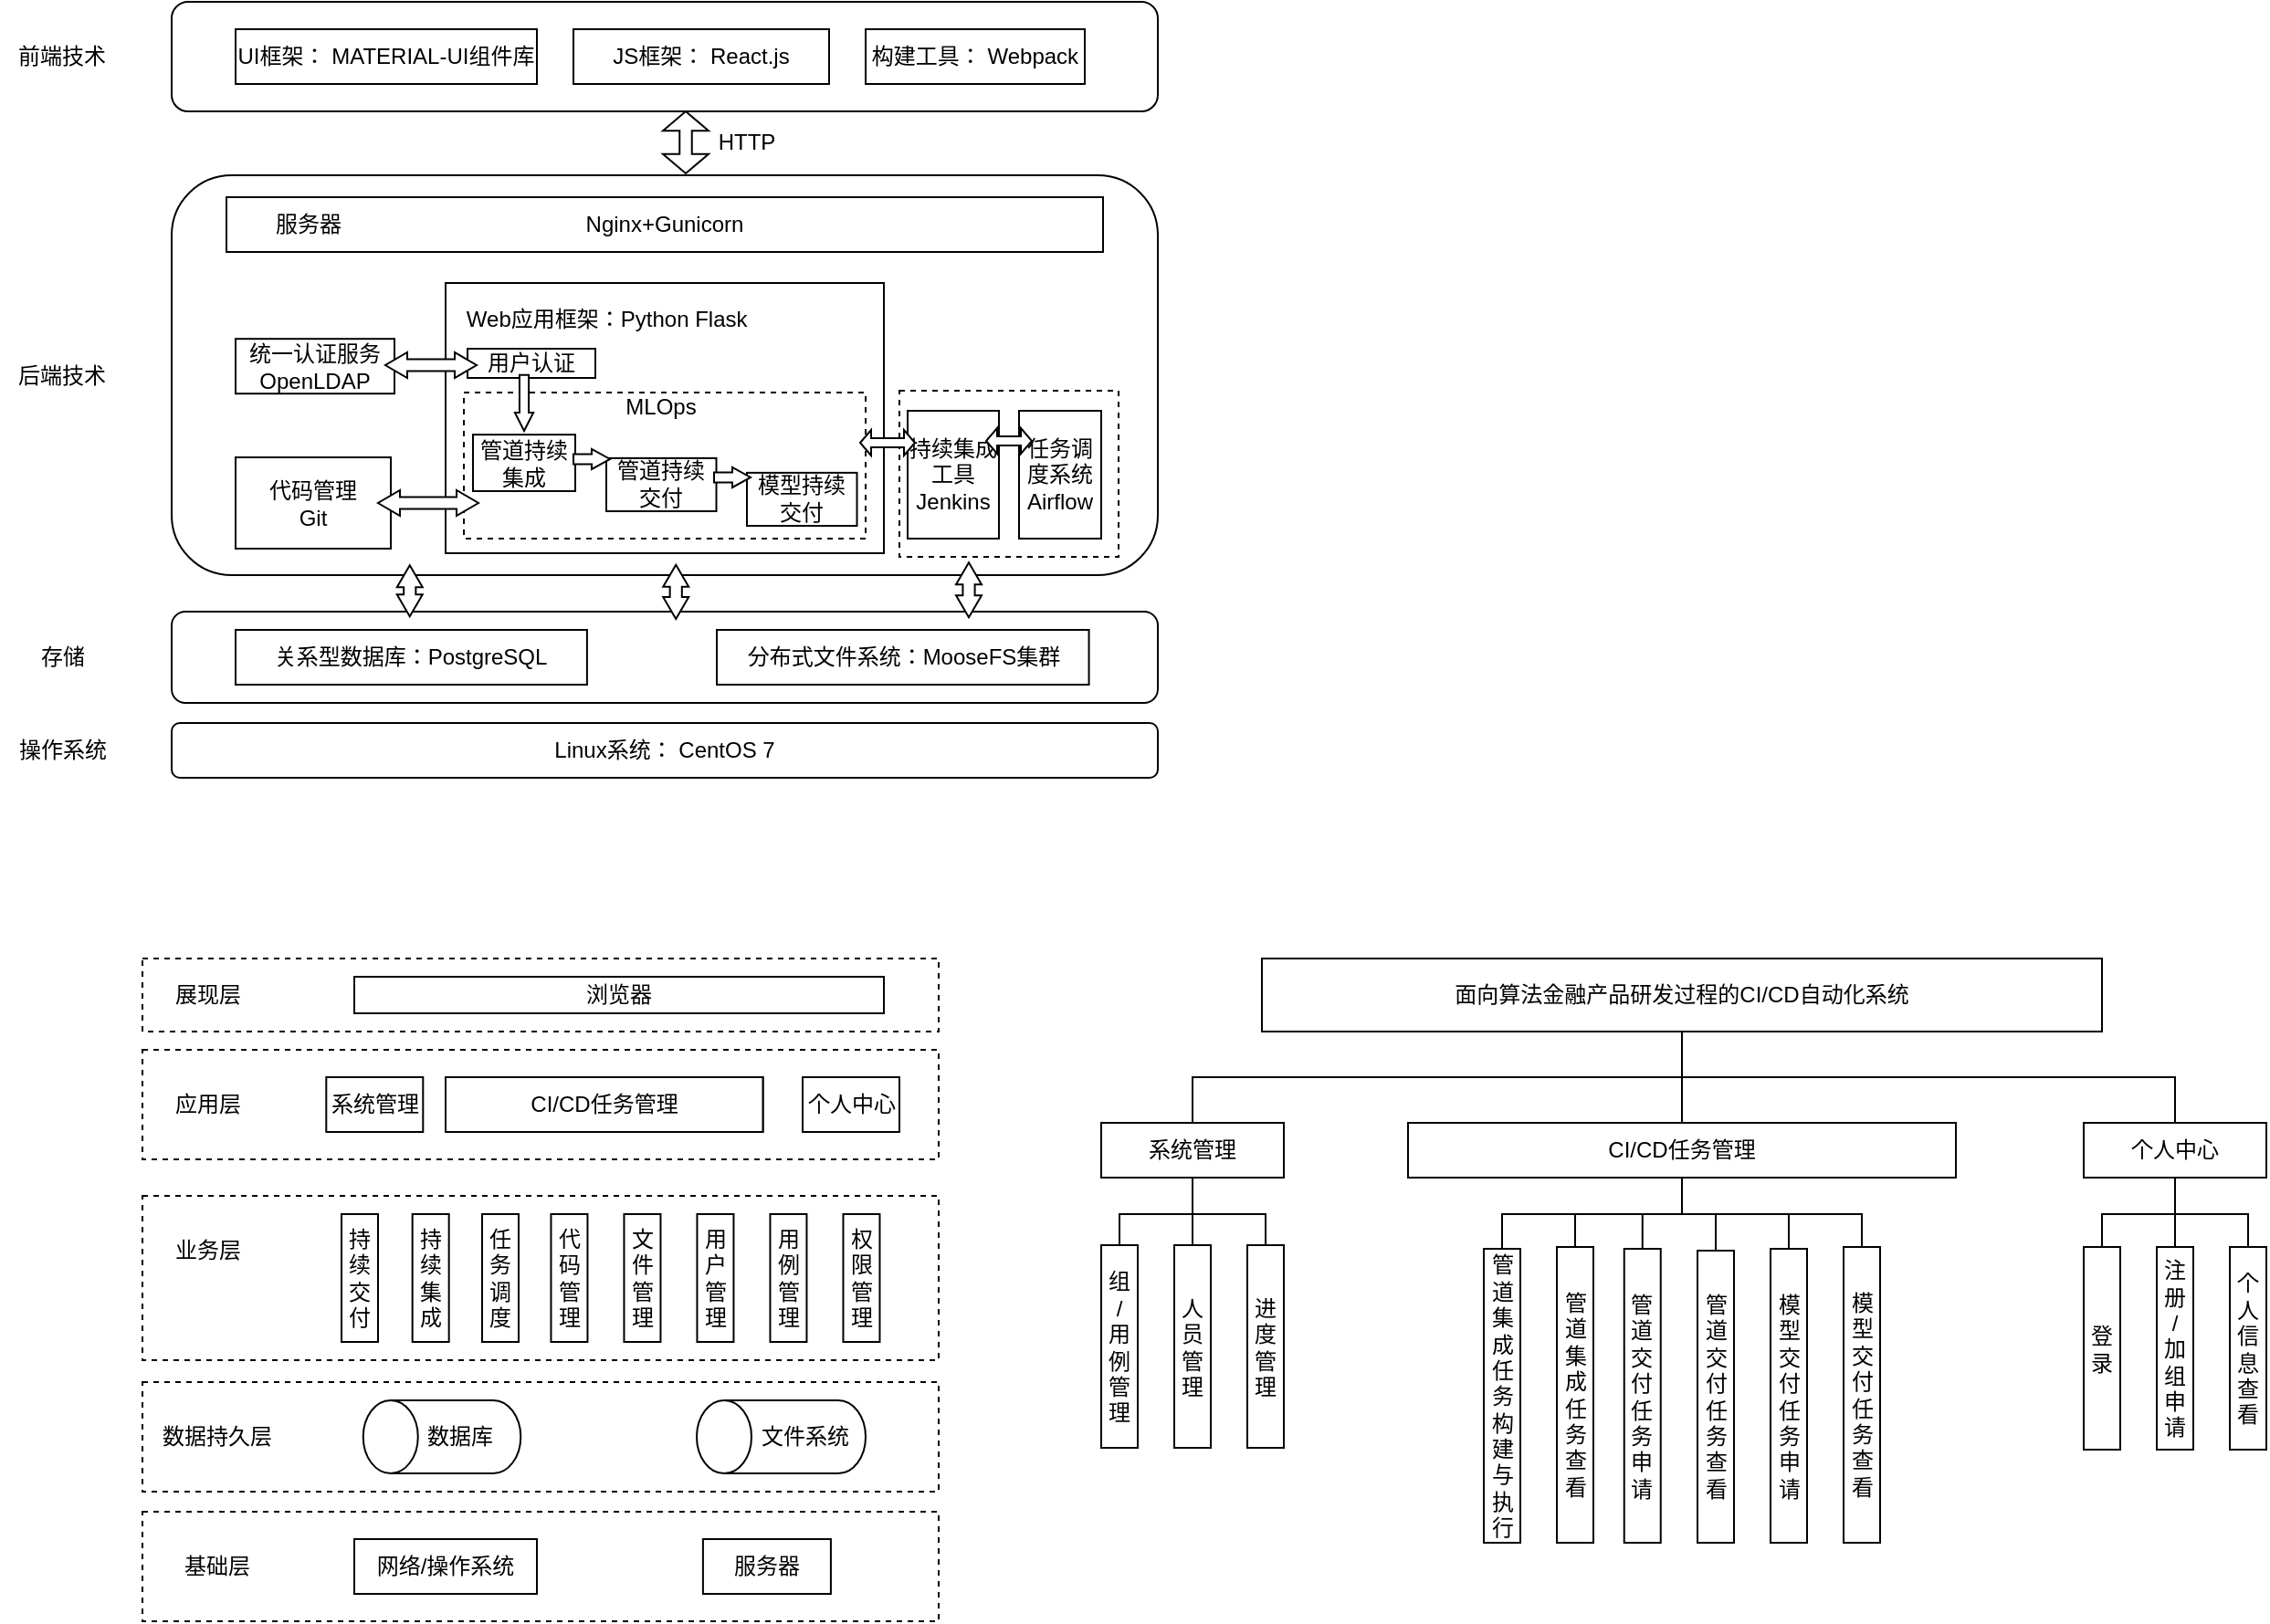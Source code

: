 <mxfile version="14.6.6" type="github">
  <diagram id="vNM15qeYT9EExKCgJNkL" name="第 1 页">
    <mxGraphModel dx="782" dy="437" grid="1" gridSize="10" guides="1" tooltips="1" connect="1" arrows="1" fold="1" page="1" pageScale="1" pageWidth="827" pageHeight="1169" math="0" shadow="0">
      <root>
        <mxCell id="0" />
        <mxCell id="1" parent="0" />
        <mxCell id="6xyBLph1M2rWBh-eGpku-9" value="" style="rounded=1;whiteSpace=wrap;html=1;" vertex="1" parent="1">
          <mxGeometry x="100" y="191" width="540" height="219" as="geometry" />
        </mxCell>
        <mxCell id="6xyBLph1M2rWBh-eGpku-51" value="" style="rounded=0;whiteSpace=wrap;html=1;dashed=1;" vertex="1" parent="1">
          <mxGeometry x="498.5" y="309" width="120" height="91" as="geometry" />
        </mxCell>
        <mxCell id="6xyBLph1M2rWBh-eGpku-11" value="" style="rounded=0;whiteSpace=wrap;html=1;" vertex="1" parent="1">
          <mxGeometry x="250" y="250" width="240" height="148" as="geometry" />
        </mxCell>
        <mxCell id="6xyBLph1M2rWBh-eGpku-48" value="" style="rounded=0;whiteSpace=wrap;html=1;dashed=1;" vertex="1" parent="1">
          <mxGeometry x="260" y="310" width="220" height="80" as="geometry" />
        </mxCell>
        <mxCell id="6xyBLph1M2rWBh-eGpku-1" value="" style="rounded=1;whiteSpace=wrap;html=1;" vertex="1" parent="1">
          <mxGeometry x="100" y="96" width="540" height="60" as="geometry" />
        </mxCell>
        <mxCell id="6xyBLph1M2rWBh-eGpku-2" value="前端技术" style="text;html=1;strokeColor=none;fillColor=none;align=center;verticalAlign=middle;whiteSpace=wrap;rounded=0;" vertex="1" parent="1">
          <mxGeometry x="15.0" y="116" width="50" height="20" as="geometry" />
        </mxCell>
        <mxCell id="6xyBLph1M2rWBh-eGpku-3" value="UI框架： MATERIAL-UI组件库" style="rounded=0;whiteSpace=wrap;html=1;" vertex="1" parent="1">
          <mxGeometry x="135" y="111" width="165" height="30" as="geometry" />
        </mxCell>
        <mxCell id="6xyBLph1M2rWBh-eGpku-4" value="JS框架： React.js" style="rounded=0;whiteSpace=wrap;html=1;" vertex="1" parent="1">
          <mxGeometry x="320" y="111" width="140" height="30" as="geometry" />
        </mxCell>
        <mxCell id="6xyBLph1M2rWBh-eGpku-7" value="" style="html=1;shadow=0;dashed=0;align=center;verticalAlign=middle;shape=mxgraph.arrows2.twoWayArrow;dy=0.73;dx=10.67;rotation=90;" vertex="1" parent="1">
          <mxGeometry x="364.5" y="160.5" width="34" height="25" as="geometry" />
        </mxCell>
        <mxCell id="6xyBLph1M2rWBh-eGpku-8" value="HTTP" style="text;html=1;strokeColor=none;fillColor=none;align=center;verticalAlign=middle;whiteSpace=wrap;rounded=0;" vertex="1" parent="1">
          <mxGeometry x="394.5" y="163" width="40" height="20" as="geometry" />
        </mxCell>
        <mxCell id="6xyBLph1M2rWBh-eGpku-10" value="Nginx+Gunicorn" style="rounded=0;whiteSpace=wrap;html=1;" vertex="1" parent="1">
          <mxGeometry x="130" y="203" width="480" height="30" as="geometry" />
        </mxCell>
        <mxCell id="6xyBLph1M2rWBh-eGpku-16" value="Web应用框架：Python Flask&amp;nbsp;" style="text;html=1;strokeColor=none;fillColor=none;align=center;verticalAlign=middle;whiteSpace=wrap;rounded=0;" vertex="1" parent="1">
          <mxGeometry x="255" y="260" width="170" height="20" as="geometry" />
        </mxCell>
        <mxCell id="6xyBLph1M2rWBh-eGpku-17" value="Linux系统： CentOS 7" style="rounded=1;whiteSpace=wrap;html=1;" vertex="1" parent="1">
          <mxGeometry x="100" y="491" width="540" height="30" as="geometry" />
        </mxCell>
        <mxCell id="6xyBLph1M2rWBh-eGpku-27" value="统一认证服务&lt;br&gt;OpenLDAP" style="rounded=0;whiteSpace=wrap;html=1;" vertex="1" parent="1">
          <mxGeometry x="135" y="280.6" width="87" height="30" as="geometry" />
        </mxCell>
        <mxCell id="6xyBLph1M2rWBh-eGpku-28" value="代码管理&lt;br&gt;Git" style="rounded=0;whiteSpace=wrap;html=1;" vertex="1" parent="1">
          <mxGeometry x="135" y="345.5" width="85" height="50" as="geometry" />
        </mxCell>
        <mxCell id="6xyBLph1M2rWBh-eGpku-29" value="操作系统" style="text;html=1;strokeColor=none;fillColor=none;align=center;verticalAlign=middle;whiteSpace=wrap;rounded=0;" vertex="1" parent="1">
          <mxGeometry x="12.5" y="496" width="55" height="20" as="geometry" />
        </mxCell>
        <mxCell id="6xyBLph1M2rWBh-eGpku-31" value="" style="html=1;shadow=0;dashed=0;align=center;verticalAlign=middle;shape=mxgraph.arrows2.twoWayArrow;dy=0.53;dx=12;rotation=0;" vertex="1" parent="1">
          <mxGeometry x="213" y="363.5" width="55" height="14" as="geometry" />
        </mxCell>
        <mxCell id="6xyBLph1M2rWBh-eGpku-32" value="任务调度系统&lt;br&gt;Airflow" style="rounded=0;whiteSpace=wrap;html=1;" vertex="1" parent="1">
          <mxGeometry x="564" y="320" width="45" height="70" as="geometry" />
        </mxCell>
        <mxCell id="6xyBLph1M2rWBh-eGpku-33" value="持续集成工具&lt;br&gt;Jenkins" style="rounded=0;whiteSpace=wrap;html=1;" vertex="1" parent="1">
          <mxGeometry x="503" y="320" width="50" height="70" as="geometry" />
        </mxCell>
        <mxCell id="6xyBLph1M2rWBh-eGpku-34" value="" style="html=1;shadow=0;dashed=0;align=center;verticalAlign=middle;shape=mxgraph.arrows2.twoWayArrow;dy=0.64;dx=6;rotation=0;" vertex="1" parent="1">
          <mxGeometry x="477" y="330.5" width="30" height="14" as="geometry" />
        </mxCell>
        <mxCell id="6xyBLph1M2rWBh-eGpku-36" value="服务器" style="text;html=1;strokeColor=none;fillColor=none;align=center;verticalAlign=middle;whiteSpace=wrap;rounded=0;" vertex="1" parent="1">
          <mxGeometry x="155" y="208" width="40" height="20" as="geometry" />
        </mxCell>
        <mxCell id="6xyBLph1M2rWBh-eGpku-37" value="用户认证" style="rounded=0;whiteSpace=wrap;html=1;" vertex="1" parent="1">
          <mxGeometry x="262" y="286" width="70" height="16" as="geometry" />
        </mxCell>
        <mxCell id="6xyBLph1M2rWBh-eGpku-39" value="" style="html=1;shadow=0;dashed=0;align=center;verticalAlign=middle;shape=mxgraph.arrows2.arrow;dy=0.5;dx=10;notch=0;rotation=90;" vertex="1" parent="1">
          <mxGeometry x="277.65" y="310.6" width="30.7" height="10.13" as="geometry" />
        </mxCell>
        <mxCell id="6xyBLph1M2rWBh-eGpku-42" value="管道持续集成" style="rounded=0;whiteSpace=wrap;html=1;" vertex="1" parent="1">
          <mxGeometry x="265" y="333.07" width="56" height="30.93" as="geometry" />
        </mxCell>
        <mxCell id="6xyBLph1M2rWBh-eGpku-43" value="管道持续&lt;br&gt;交付" style="rounded=0;whiteSpace=wrap;html=1;" vertex="1" parent="1">
          <mxGeometry x="338" y="345.94" width="60.25" height="29.07" as="geometry" />
        </mxCell>
        <mxCell id="6xyBLph1M2rWBh-eGpku-46" value="模型持续&lt;br&gt;交付" style="rounded=0;whiteSpace=wrap;html=1;" vertex="1" parent="1">
          <mxGeometry x="415" y="353.94" width="60.25" height="29.07" as="geometry" />
        </mxCell>
        <mxCell id="6xyBLph1M2rWBh-eGpku-47" value="" style="html=1;shadow=0;dashed=0;align=center;verticalAlign=middle;shape=mxgraph.arrows2.twoWayArrow;dy=0.64;dx=6;rotation=0;" vertex="1" parent="1">
          <mxGeometry x="546" y="329.5" width="25" height="14" as="geometry" />
        </mxCell>
        <mxCell id="6xyBLph1M2rWBh-eGpku-45" value="" style="html=1;shadow=0;dashed=0;align=center;verticalAlign=middle;shape=mxgraph.arrows2.arrow;dy=0.5;dx=10;notch=0;rotation=0;" vertex="1" parent="1">
          <mxGeometry x="397" y="350.94" width="20" height="11.06" as="geometry" />
        </mxCell>
        <mxCell id="6xyBLph1M2rWBh-eGpku-40" value="" style="html=1;shadow=0;dashed=0;align=center;verticalAlign=middle;shape=mxgraph.arrows2.arrow;dy=0.5;dx=10;notch=0;rotation=0;" vertex="1" parent="1">
          <mxGeometry x="320" y="340.94" width="20" height="11.06" as="geometry" />
        </mxCell>
        <mxCell id="6xyBLph1M2rWBh-eGpku-52" value="存储" style="text;html=1;strokeColor=none;fillColor=none;align=center;verticalAlign=middle;whiteSpace=wrap;rounded=0;" vertex="1" parent="1">
          <mxGeometry x="6.566" y="445" width="66.869" height="20" as="geometry" />
        </mxCell>
        <mxCell id="6xyBLph1M2rWBh-eGpku-53" value="后端技术" style="text;html=1;strokeColor=none;fillColor=none;align=center;verticalAlign=middle;whiteSpace=wrap;rounded=0;" vertex="1" parent="1">
          <mxGeometry x="15" y="290.6" width="50" height="20" as="geometry" />
        </mxCell>
        <mxCell id="6xyBLph1M2rWBh-eGpku-54" value="MLOps" style="text;html=1;strokeColor=none;fillColor=none;align=center;verticalAlign=middle;whiteSpace=wrap;rounded=0;dashed=1;" vertex="1" parent="1">
          <mxGeometry x="348.13" y="308.07" width="40" height="20" as="geometry" />
        </mxCell>
        <mxCell id="6xyBLph1M2rWBh-eGpku-12" value="" style="rounded=1;whiteSpace=wrap;html=1;" vertex="1" parent="1">
          <mxGeometry x="100" y="430" width="540" height="50" as="geometry" />
        </mxCell>
        <mxCell id="6xyBLph1M2rWBh-eGpku-13" value="关系型数据库：PostgreSQL" style="rounded=0;whiteSpace=wrap;html=1;" vertex="1" parent="1">
          <mxGeometry x="134.997" y="440" width="192.453" height="30" as="geometry" />
        </mxCell>
        <mxCell id="6xyBLph1M2rWBh-eGpku-15" value="分布式文件系统：MooseFS集群" style="rounded=0;whiteSpace=wrap;html=1;" vertex="1" parent="1">
          <mxGeometry x="398.501" y="440" width="203.774" height="30" as="geometry" />
        </mxCell>
        <mxCell id="6xyBLph1M2rWBh-eGpku-25" value="" style="html=1;shadow=0;dashed=0;align=center;verticalAlign=middle;shape=mxgraph.arrows2.twoWayArrow;dy=0.53;dx=12;rotation=90;" vertex="1" parent="1">
          <mxGeometry x="216.38" y="411.63" width="28" height="14" as="geometry" />
        </mxCell>
        <mxCell id="6xyBLph1M2rWBh-eGpku-50" value="" style="html=1;shadow=0;dashed=0;align=center;verticalAlign=middle;shape=mxgraph.arrows2.twoWayArrow;dy=0.53;dx=12;rotation=90;" vertex="1" parent="1">
          <mxGeometry x="521.5" y="411.13" width="30" height="14" as="geometry" />
        </mxCell>
        <mxCell id="6xyBLph1M2rWBh-eGpku-26" value="" style="html=1;shadow=0;dashed=0;align=center;verticalAlign=middle;shape=mxgraph.arrows2.twoWayArrow;dy=0.53;dx=12;rotation=90;" vertex="1" parent="1">
          <mxGeometry x="361.28" y="412.16" width="29.67" height="14" as="geometry" />
        </mxCell>
        <mxCell id="6xyBLph1M2rWBh-eGpku-58" value="构建工具： Webpack" style="rounded=0;whiteSpace=wrap;html=1;" vertex="1" parent="1">
          <mxGeometry x="480" y="111" width="120" height="30" as="geometry" />
        </mxCell>
        <mxCell id="6xyBLph1M2rWBh-eGpku-35" value="" style="html=1;shadow=0;dashed=0;align=center;verticalAlign=middle;shape=mxgraph.arrows2.twoWayArrow;dy=0.53;dx=12;rotation=0;" vertex="1" parent="1">
          <mxGeometry x="217" y="288" width="50" height="14" as="geometry" />
        </mxCell>
        <mxCell id="6xyBLph1M2rWBh-eGpku-60" value="" style="rounded=0;whiteSpace=wrap;html=1;dashed=1;" vertex="1" parent="1">
          <mxGeometry x="84" y="620" width="436" height="40" as="geometry" />
        </mxCell>
        <mxCell id="6xyBLph1M2rWBh-eGpku-61" value="" style="rounded=0;whiteSpace=wrap;html=1;dashed=1;" vertex="1" parent="1">
          <mxGeometry x="84" y="670" width="436" height="60" as="geometry" />
        </mxCell>
        <mxCell id="6xyBLph1M2rWBh-eGpku-62" value="展现层" style="text;html=1;strokeColor=none;fillColor=none;align=center;verticalAlign=middle;whiteSpace=wrap;rounded=0;dashed=1;" vertex="1" parent="1">
          <mxGeometry x="100" y="630" width="40" height="20" as="geometry" />
        </mxCell>
        <mxCell id="6xyBLph1M2rWBh-eGpku-63" value="应用层" style="text;html=1;strokeColor=none;fillColor=none;align=center;verticalAlign=middle;whiteSpace=wrap;rounded=0;dashed=1;" vertex="1" parent="1">
          <mxGeometry x="100" y="690" width="40" height="20" as="geometry" />
        </mxCell>
        <mxCell id="6xyBLph1M2rWBh-eGpku-64" value="" style="rounded=0;whiteSpace=wrap;html=1;dashed=1;" vertex="1" parent="1">
          <mxGeometry x="84" y="750" width="436" height="90" as="geometry" />
        </mxCell>
        <mxCell id="6xyBLph1M2rWBh-eGpku-65" value="业务层" style="text;html=1;strokeColor=none;fillColor=none;align=center;verticalAlign=middle;whiteSpace=wrap;rounded=0;dashed=1;" vertex="1" parent="1">
          <mxGeometry x="100" y="770" width="40" height="20" as="geometry" />
        </mxCell>
        <mxCell id="6xyBLph1M2rWBh-eGpku-69" value="浏览器" style="rounded=0;whiteSpace=wrap;html=1;" vertex="1" parent="1">
          <mxGeometry x="200" y="630" width="290" height="20" as="geometry" />
        </mxCell>
        <mxCell id="6xyBLph1M2rWBh-eGpku-70" value="个人中心" style="rounded=0;whiteSpace=wrap;html=1;" vertex="1" parent="1">
          <mxGeometry x="445.5" y="685" width="53" height="30" as="geometry" />
        </mxCell>
        <mxCell id="6xyBLph1M2rWBh-eGpku-130" style="edgeStyle=orthogonalEdgeStyle;rounded=0;orthogonalLoop=1;jettySize=auto;html=1;exitX=0.5;exitY=1;exitDx=0;exitDy=0;entryX=0.5;entryY=0;entryDx=0;entryDy=0;endArrow=none;endFill=0;" edge="1" parent="1" source="6xyBLph1M2rWBh-eGpku-72" target="6xyBLph1M2rWBh-eGpku-126">
          <mxGeometry relative="1" as="geometry" />
        </mxCell>
        <mxCell id="6xyBLph1M2rWBh-eGpku-131" style="edgeStyle=orthogonalEdgeStyle;rounded=0;orthogonalLoop=1;jettySize=auto;html=1;exitX=0.5;exitY=1;exitDx=0;exitDy=0;endArrow=none;endFill=0;" edge="1" parent="1" source="6xyBLph1M2rWBh-eGpku-72" target="6xyBLph1M2rWBh-eGpku-114">
          <mxGeometry relative="1" as="geometry" />
        </mxCell>
        <mxCell id="6xyBLph1M2rWBh-eGpku-132" style="edgeStyle=orthogonalEdgeStyle;rounded=0;orthogonalLoop=1;jettySize=auto;html=1;exitX=0.5;exitY=1;exitDx=0;exitDy=0;entryX=0.5;entryY=0;entryDx=0;entryDy=0;endArrow=none;endFill=0;" edge="1" parent="1" source="6xyBLph1M2rWBh-eGpku-72" target="6xyBLph1M2rWBh-eGpku-74">
          <mxGeometry relative="1" as="geometry" />
        </mxCell>
        <mxCell id="6xyBLph1M2rWBh-eGpku-72" value="面向算法金融产品研发过程的CI/CD自动化系统" style="rounded=0;whiteSpace=wrap;html=1;" vertex="1" parent="1">
          <mxGeometry x="697" y="620" width="460" height="40" as="geometry" />
        </mxCell>
        <mxCell id="6xyBLph1M2rWBh-eGpku-144" style="edgeStyle=orthogonalEdgeStyle;rounded=0;orthogonalLoop=1;jettySize=auto;html=1;exitX=0.5;exitY=1;exitDx=0;exitDy=0;entryX=0.5;entryY=0;entryDx=0;entryDy=0;endArrow=none;endFill=0;" edge="1" parent="1" source="6xyBLph1M2rWBh-eGpku-74" target="6xyBLph1M2rWBh-eGpku-75">
          <mxGeometry relative="1" as="geometry" />
        </mxCell>
        <mxCell id="6xyBLph1M2rWBh-eGpku-145" style="edgeStyle=orthogonalEdgeStyle;rounded=0;orthogonalLoop=1;jettySize=auto;html=1;exitX=0.5;exitY=1;exitDx=0;exitDy=0;entryX=0.5;entryY=0;entryDx=0;entryDy=0;endArrow=none;endFill=0;" edge="1" parent="1" source="6xyBLph1M2rWBh-eGpku-74" target="6xyBLph1M2rWBh-eGpku-76">
          <mxGeometry relative="1" as="geometry" />
        </mxCell>
        <mxCell id="6xyBLph1M2rWBh-eGpku-146" style="edgeStyle=orthogonalEdgeStyle;rounded=0;orthogonalLoop=1;jettySize=auto;html=1;exitX=0.5;exitY=1;exitDx=0;exitDy=0;entryX=0.5;entryY=0;entryDx=0;entryDy=0;endArrow=none;endFill=0;" edge="1" parent="1" source="6xyBLph1M2rWBh-eGpku-74" target="6xyBLph1M2rWBh-eGpku-78">
          <mxGeometry relative="1" as="geometry" />
        </mxCell>
        <mxCell id="6xyBLph1M2rWBh-eGpku-74" value="个人中心" style="rounded=0;whiteSpace=wrap;html=1;" vertex="1" parent="1">
          <mxGeometry x="1147" y="710" width="100" height="30" as="geometry" />
        </mxCell>
        <mxCell id="6xyBLph1M2rWBh-eGpku-75" value="登录" style="rounded=0;whiteSpace=wrap;html=1;" vertex="1" parent="1">
          <mxGeometry x="1147" y="778" width="20" height="111" as="geometry" />
        </mxCell>
        <mxCell id="6xyBLph1M2rWBh-eGpku-76" value="注册&lt;br&gt;/&lt;br&gt;加组申请" style="rounded=0;whiteSpace=wrap;html=1;" vertex="1" parent="1">
          <mxGeometry x="1187" y="778" width="20" height="111" as="geometry" />
        </mxCell>
        <mxCell id="6xyBLph1M2rWBh-eGpku-78" value="个人信息查看" style="rounded=0;whiteSpace=wrap;html=1;" vertex="1" parent="1">
          <mxGeometry x="1227" y="778" width="20" height="111" as="geometry" />
        </mxCell>
        <mxCell id="6xyBLph1M2rWBh-eGpku-90" value="CICD自动化管理" style="rounded=0;whiteSpace=wrap;html=1;" vertex="1" parent="1">
          <mxGeometry x="250" y="685" width="173.75" height="30" as="geometry" />
        </mxCell>
        <mxCell id="6xyBLph1M2rWBh-eGpku-91" value="系统管理" style="rounded=0;whiteSpace=wrap;html=1;" vertex="1" parent="1">
          <mxGeometry x="184.65" y="685" width="53" height="30" as="geometry" />
        </mxCell>
        <mxCell id="6xyBLph1M2rWBh-eGpku-107" value="持续集成&lt;span style=&quot;color: rgba(0 , 0 , 0 , 0) ; font-family: monospace ; font-size: 0px&quot;&gt;%3CmxGraphModel%3E%3Croot%3E%3CmxCell%20id%3D%220%22%2F%3E%3CmxCell%20id%3D%221%22%20parent%3D%220%22%2F%3E%3CmxCell%20id%3D%222%22%20value%3D%22%E7%94%A8%E4%BE%8B%E7%AE%A1%E7%90%86%22%20style%3D%22rounded%3D0%3BwhiteSpace%3Dwrap%3Bhtml%3D1%3B%22%20vertex%3D%221%22%20parent%3D%221%22%3E%3CmxGeometry%20x%3D%22376.73%22%20y%3D%22760%22%20width%3D%2220%22%20height%3D%2270%22%20as%3D%22geometry%22%2F%3E%3C%2FmxCell%3E%3C%2Froot%3E%3C%2FmxGraphModel%3E&lt;/span&gt;" style="rounded=0;whiteSpace=wrap;html=1;" vertex="1" parent="1">
          <mxGeometry x="231.83" y="760" width="20" height="70" as="geometry" />
        </mxCell>
        <mxCell id="6xyBLph1M2rWBh-eGpku-108" value="持续交付&lt;span style=&quot;color: rgba(0 , 0 , 0 , 0) ; font-family: monospace ; font-size: 0px&quot;&gt;%3CmxGraphModel%3E%3Croot%3E%3CmxCell%20id%3D%220%22%2F%3E%3CmxCell%20id%3D%221%22%20parent%3D%220%22%2F%3E%3CmxCell%20id%3D%222%22%20value%3D%22%E7%94%A8%E4%BE%8B%E7%AE%A1%E7%90%86%22%20style%3D%22rounded%3D0%3BwhiteSpace%3Dwrap%3Bhtml%3D1%3B%22%20vertex%3D%221%22%20parent%3D%221%22%3E%3CmxGeometry%20x%3D%22376.73%22%20y%3D%22760%22%20width%3D%2220%22%20height%3D%2270%22%20as%3D%22geometry%22%2F%3E%3C%2FmxCell%3E%3C%2Froot%3E%3C%2FmxGraphModel%3E&lt;/span&gt;" style="rounded=0;whiteSpace=wrap;html=1;" vertex="1" parent="1">
          <mxGeometry x="193" y="760" width="20" height="70" as="geometry" />
        </mxCell>
        <mxCell id="6xyBLph1M2rWBh-eGpku-106" value="" style="group" vertex="1" connectable="0" parent="1">
          <mxGeometry x="270" y="760" width="217.73" height="70" as="geometry" />
        </mxCell>
        <mxCell id="6xyBLph1M2rWBh-eGpku-92" value="任务调度" style="rounded=0;whiteSpace=wrap;html=1;" vertex="1" parent="6xyBLph1M2rWBh-eGpku-106">
          <mxGeometry width="20" height="70" as="geometry" />
        </mxCell>
        <mxCell id="6xyBLph1M2rWBh-eGpku-93" value="代码管理" style="rounded=0;whiteSpace=wrap;html=1;" vertex="1" parent="6xyBLph1M2rWBh-eGpku-106">
          <mxGeometry x="37.73" width="20" height="70" as="geometry" />
        </mxCell>
        <mxCell id="6xyBLph1M2rWBh-eGpku-94" value="用户管理&lt;span style=&quot;color: rgba(0 , 0 , 0 , 0) ; font-family: monospace ; font-size: 0px&quot;&gt;%3CmxGraphModel%3E%3Croot%3E%3CmxCell%20id%3D%220%22%2F%3E%3CmxCell%20id%3D%221%22%20parent%3D%220%22%2F%3E%3CmxCell%20id%3D%222%22%20value%3D%22%E6%96%87%E4%BB%B6%E7%AE%A1%E7%90%86%22%20style%3D%22rounded%3D0%3BwhiteSpace%3Dwrap%3Bhtml%3D1%3B%22%20vertex%3D%221%22%20parent%3D%221%22%3E%3CmxGeometry%20x%3D%22680%22%20y%3D%22720%22%20width%3D%2220%22%20height%3D%2270%22%20as%3D%22geometry%22%2F%3E%3C%2FmxCell%3E%3C%2Froot%3E%3C%2FmxGraphModel%3E&lt;/span&gt;" style="rounded=0;whiteSpace=wrap;html=1;" vertex="1" parent="6xyBLph1M2rWBh-eGpku-106">
          <mxGeometry x="117.73" width="20" height="70" as="geometry" />
        </mxCell>
        <mxCell id="6xyBLph1M2rWBh-eGpku-95" value="权限管理" style="rounded=0;whiteSpace=wrap;html=1;" vertex="1" parent="6xyBLph1M2rWBh-eGpku-106">
          <mxGeometry x="197.73" width="20" height="70" as="geometry" />
        </mxCell>
        <mxCell id="6xyBLph1M2rWBh-eGpku-96" value="文件管理" style="rounded=0;whiteSpace=wrap;html=1;" vertex="1" parent="6xyBLph1M2rWBh-eGpku-106">
          <mxGeometry x="77.73" width="20" height="70" as="geometry" />
        </mxCell>
        <mxCell id="6xyBLph1M2rWBh-eGpku-97" value="用例管理" style="rounded=0;whiteSpace=wrap;html=1;" vertex="1" parent="6xyBLph1M2rWBh-eGpku-106">
          <mxGeometry x="157.73" width="20" height="70" as="geometry" />
        </mxCell>
        <mxCell id="6xyBLph1M2rWBh-eGpku-66" value="" style="rounded=0;whiteSpace=wrap;html=1;dashed=1;" vertex="1" parent="1">
          <mxGeometry x="84" y="852" width="436" height="60" as="geometry" />
        </mxCell>
        <mxCell id="6xyBLph1M2rWBh-eGpku-67" value="数据持久层" style="text;html=1;strokeColor=none;fillColor=none;align=center;verticalAlign=middle;whiteSpace=wrap;rounded=0;dashed=1;" vertex="1" parent="1">
          <mxGeometry x="90" y="872" width="70" height="20" as="geometry" />
        </mxCell>
        <mxCell id="6xyBLph1M2rWBh-eGpku-101" value="" style="group" vertex="1" connectable="0" parent="1">
          <mxGeometry x="387.5" y="862" width="92.5" height="40" as="geometry" />
        </mxCell>
        <mxCell id="6xyBLph1M2rWBh-eGpku-84" value="" style="shape=cylinder3;whiteSpace=wrap;html=1;boundedLbl=1;backgroundOutline=1;size=15;rounded=1;rotation=-90;" vertex="1" parent="6xyBLph1M2rWBh-eGpku-101">
          <mxGeometry x="26.25" y="-26.25" width="40" height="92.5" as="geometry" />
        </mxCell>
        <mxCell id="6xyBLph1M2rWBh-eGpku-85" value="文件系统" style="text;html=1;strokeColor=none;fillColor=none;align=center;verticalAlign=middle;whiteSpace=wrap;rounded=0;" vertex="1" parent="6xyBLph1M2rWBh-eGpku-101">
          <mxGeometry x="33.25" y="10" width="51.5" height="20" as="geometry" />
        </mxCell>
        <mxCell id="6xyBLph1M2rWBh-eGpku-102" value="" style="group" vertex="1" connectable="0" parent="1">
          <mxGeometry x="204.875" y="861.995" width="86.25" height="40" as="geometry" />
        </mxCell>
        <mxCell id="6xyBLph1M2rWBh-eGpku-79" value="" style="shape=cylinder3;whiteSpace=wrap;html=1;boundedLbl=1;backgroundOutline=1;size=15;rounded=1;rotation=-90;" vertex="1" parent="6xyBLph1M2rWBh-eGpku-102">
          <mxGeometry x="23.125" y="-23.125" width="40" height="86.25" as="geometry" />
        </mxCell>
        <mxCell id="6xyBLph1M2rWBh-eGpku-80" value="数据库" style="text;html=1;strokeColor=none;fillColor=none;align=center;verticalAlign=middle;whiteSpace=wrap;rounded=0;" vertex="1" parent="6xyBLph1M2rWBh-eGpku-102">
          <mxGeometry x="32.775" y="10.005" width="40" height="20" as="geometry" />
        </mxCell>
        <mxCell id="6xyBLph1M2rWBh-eGpku-68" value="" style="rounded=0;whiteSpace=wrap;html=1;dashed=1;" vertex="1" parent="1">
          <mxGeometry x="84" y="923" width="436" height="60" as="geometry" />
        </mxCell>
        <mxCell id="6xyBLph1M2rWBh-eGpku-81" value="基础层" style="text;html=1;strokeColor=none;fillColor=none;align=center;verticalAlign=middle;whiteSpace=wrap;rounded=0;dashed=1;" vertex="1" parent="1">
          <mxGeometry x="100" y="943" width="50" height="20" as="geometry" />
        </mxCell>
        <mxCell id="6xyBLph1M2rWBh-eGpku-82" value="网络/操作系统" style="rounded=0;whiteSpace=wrap;html=1;" vertex="1" parent="1">
          <mxGeometry x="200" y="938" width="100" height="30" as="geometry" />
        </mxCell>
        <mxCell id="6xyBLph1M2rWBh-eGpku-83" value="服务器" style="rounded=0;whiteSpace=wrap;html=1;" vertex="1" parent="1">
          <mxGeometry x="390.95" y="938" width="70" height="30" as="geometry" />
        </mxCell>
        <mxCell id="6xyBLph1M2rWBh-eGpku-113" value="CI/CD任务管理" style="rounded=0;whiteSpace=wrap;html=1;" vertex="1" parent="1">
          <mxGeometry x="250" y="685" width="173.75" height="30" as="geometry" />
        </mxCell>
        <mxCell id="6xyBLph1M2rWBh-eGpku-136" style="edgeStyle=orthogonalEdgeStyle;rounded=0;orthogonalLoop=1;jettySize=auto;html=1;exitX=0.5;exitY=1;exitDx=0;exitDy=0;entryX=0.5;entryY=0;entryDx=0;entryDy=0;endArrow=none;endFill=0;" edge="1" parent="1" source="6xyBLph1M2rWBh-eGpku-114" target="6xyBLph1M2rWBh-eGpku-115">
          <mxGeometry relative="1" as="geometry" />
        </mxCell>
        <mxCell id="6xyBLph1M2rWBh-eGpku-137" style="edgeStyle=orthogonalEdgeStyle;rounded=0;orthogonalLoop=1;jettySize=auto;html=1;exitX=0.5;exitY=1;exitDx=0;exitDy=0;entryX=0.5;entryY=0;entryDx=0;entryDy=0;endArrow=none;endFill=0;" edge="1" parent="1" source="6xyBLph1M2rWBh-eGpku-114" target="6xyBLph1M2rWBh-eGpku-118">
          <mxGeometry relative="1" as="geometry" />
        </mxCell>
        <mxCell id="6xyBLph1M2rWBh-eGpku-138" style="edgeStyle=orthogonalEdgeStyle;rounded=0;orthogonalLoop=1;jettySize=auto;html=1;exitX=0.5;exitY=1;exitDx=0;exitDy=0;entryX=0.5;entryY=0;entryDx=0;entryDy=0;endArrow=none;endFill=0;" edge="1" parent="1" source="6xyBLph1M2rWBh-eGpku-114" target="6xyBLph1M2rWBh-eGpku-116">
          <mxGeometry relative="1" as="geometry" />
        </mxCell>
        <mxCell id="6xyBLph1M2rWBh-eGpku-139" style="edgeStyle=orthogonalEdgeStyle;rounded=0;orthogonalLoop=1;jettySize=auto;html=1;exitX=0.5;exitY=1;exitDx=0;exitDy=0;entryX=0.5;entryY=0;entryDx=0;entryDy=0;endArrow=none;endFill=0;" edge="1" parent="1" source="6xyBLph1M2rWBh-eGpku-114" target="6xyBLph1M2rWBh-eGpku-117">
          <mxGeometry relative="1" as="geometry" />
        </mxCell>
        <mxCell id="6xyBLph1M2rWBh-eGpku-141" style="edgeStyle=orthogonalEdgeStyle;rounded=0;orthogonalLoop=1;jettySize=auto;html=1;exitX=0.5;exitY=1;exitDx=0;exitDy=0;entryX=0.5;entryY=0;entryDx=0;entryDy=0;endArrow=none;endFill=0;" edge="1" parent="1" source="6xyBLph1M2rWBh-eGpku-114" target="6xyBLph1M2rWBh-eGpku-121">
          <mxGeometry relative="1" as="geometry" />
        </mxCell>
        <mxCell id="6xyBLph1M2rWBh-eGpku-143" style="edgeStyle=orthogonalEdgeStyle;rounded=0;orthogonalLoop=1;jettySize=auto;html=1;exitX=0.5;exitY=1;exitDx=0;exitDy=0;entryX=0.5;entryY=0;entryDx=0;entryDy=0;endArrow=none;endFill=0;" edge="1" parent="1" source="6xyBLph1M2rWBh-eGpku-114" target="6xyBLph1M2rWBh-eGpku-123">
          <mxGeometry relative="1" as="geometry" />
        </mxCell>
        <mxCell id="6xyBLph1M2rWBh-eGpku-114" value="CI/CD任务管理" style="rounded=0;whiteSpace=wrap;html=1;" vertex="1" parent="1">
          <mxGeometry x="777" y="710" width="300" height="30" as="geometry" />
        </mxCell>
        <mxCell id="6xyBLph1M2rWBh-eGpku-115" value="管道&lt;br&gt;集成任务构建与执行" style="rounded=0;whiteSpace=wrap;html=1;" vertex="1" parent="1">
          <mxGeometry x="818.5" y="779" width="20" height="161" as="geometry" />
        </mxCell>
        <mxCell id="6xyBLph1M2rWBh-eGpku-116" value="管道交付任务申请" style="rounded=0;whiteSpace=wrap;html=1;" vertex="1" parent="1">
          <mxGeometry x="895.37" y="779" width="20" height="161" as="geometry" />
        </mxCell>
        <mxCell id="6xyBLph1M2rWBh-eGpku-117" value="管道交付任务查看" style="rounded=0;whiteSpace=wrap;html=1;" vertex="1" parent="1">
          <mxGeometry x="935.5" y="780" width="20" height="160" as="geometry" />
        </mxCell>
        <mxCell id="6xyBLph1M2rWBh-eGpku-118" value="管道集成任务查看" style="rounded=0;whiteSpace=wrap;html=1;" vertex="1" parent="1">
          <mxGeometry x="858.5" y="778" width="20" height="162" as="geometry" />
        </mxCell>
        <mxCell id="6xyBLph1M2rWBh-eGpku-121" value="模型交付任务申请" style="rounded=0;whiteSpace=wrap;html=1;" vertex="1" parent="1">
          <mxGeometry x="975.5" y="779" width="20" height="161" as="geometry" />
        </mxCell>
        <mxCell id="6xyBLph1M2rWBh-eGpku-123" value="模型交付任务查看" style="rounded=0;whiteSpace=wrap;html=1;" vertex="1" parent="1">
          <mxGeometry x="1015.5" y="778" width="20" height="162" as="geometry" />
        </mxCell>
        <mxCell id="6xyBLph1M2rWBh-eGpku-133" style="edgeStyle=orthogonalEdgeStyle;rounded=0;orthogonalLoop=1;jettySize=auto;html=1;exitX=0.5;exitY=1;exitDx=0;exitDy=0;endArrow=none;endFill=0;" edge="1" parent="1" source="6xyBLph1M2rWBh-eGpku-126" target="6xyBLph1M2rWBh-eGpku-127">
          <mxGeometry relative="1" as="geometry" />
        </mxCell>
        <mxCell id="6xyBLph1M2rWBh-eGpku-134" style="edgeStyle=orthogonalEdgeStyle;rounded=0;orthogonalLoop=1;jettySize=auto;html=1;exitX=0.5;exitY=1;exitDx=0;exitDy=0;entryX=0.5;entryY=0;entryDx=0;entryDy=0;endArrow=none;endFill=0;" edge="1" parent="1" source="6xyBLph1M2rWBh-eGpku-126" target="6xyBLph1M2rWBh-eGpku-128">
          <mxGeometry relative="1" as="geometry" />
        </mxCell>
        <mxCell id="6xyBLph1M2rWBh-eGpku-135" style="edgeStyle=orthogonalEdgeStyle;rounded=0;orthogonalLoop=1;jettySize=auto;html=1;exitX=0.5;exitY=1;exitDx=0;exitDy=0;endArrow=none;endFill=0;entryX=0.5;entryY=0;entryDx=0;entryDy=0;" edge="1" parent="1" source="6xyBLph1M2rWBh-eGpku-126" target="6xyBLph1M2rWBh-eGpku-129">
          <mxGeometry relative="1" as="geometry">
            <mxPoint x="700" y="760" as="targetPoint" />
          </mxGeometry>
        </mxCell>
        <mxCell id="6xyBLph1M2rWBh-eGpku-126" value="系统管理" style="rounded=0;whiteSpace=wrap;html=1;" vertex="1" parent="1">
          <mxGeometry x="609" y="710" width="100" height="30" as="geometry" />
        </mxCell>
        <mxCell id="6xyBLph1M2rWBh-eGpku-127" value="组&lt;br&gt;/&lt;br&gt;用例管理" style="rounded=0;whiteSpace=wrap;html=1;" vertex="1" parent="1">
          <mxGeometry x="609" y="777" width="20" height="111" as="geometry" />
        </mxCell>
        <mxCell id="6xyBLph1M2rWBh-eGpku-128" value="人员管理" style="rounded=0;whiteSpace=wrap;html=1;" vertex="1" parent="1">
          <mxGeometry x="649" y="777" width="20" height="111" as="geometry" />
        </mxCell>
        <mxCell id="6xyBLph1M2rWBh-eGpku-129" value="进度管理" style="rounded=0;whiteSpace=wrap;html=1;" vertex="1" parent="1">
          <mxGeometry x="689" y="777" width="20" height="111" as="geometry" />
        </mxCell>
      </root>
    </mxGraphModel>
  </diagram>
</mxfile>
